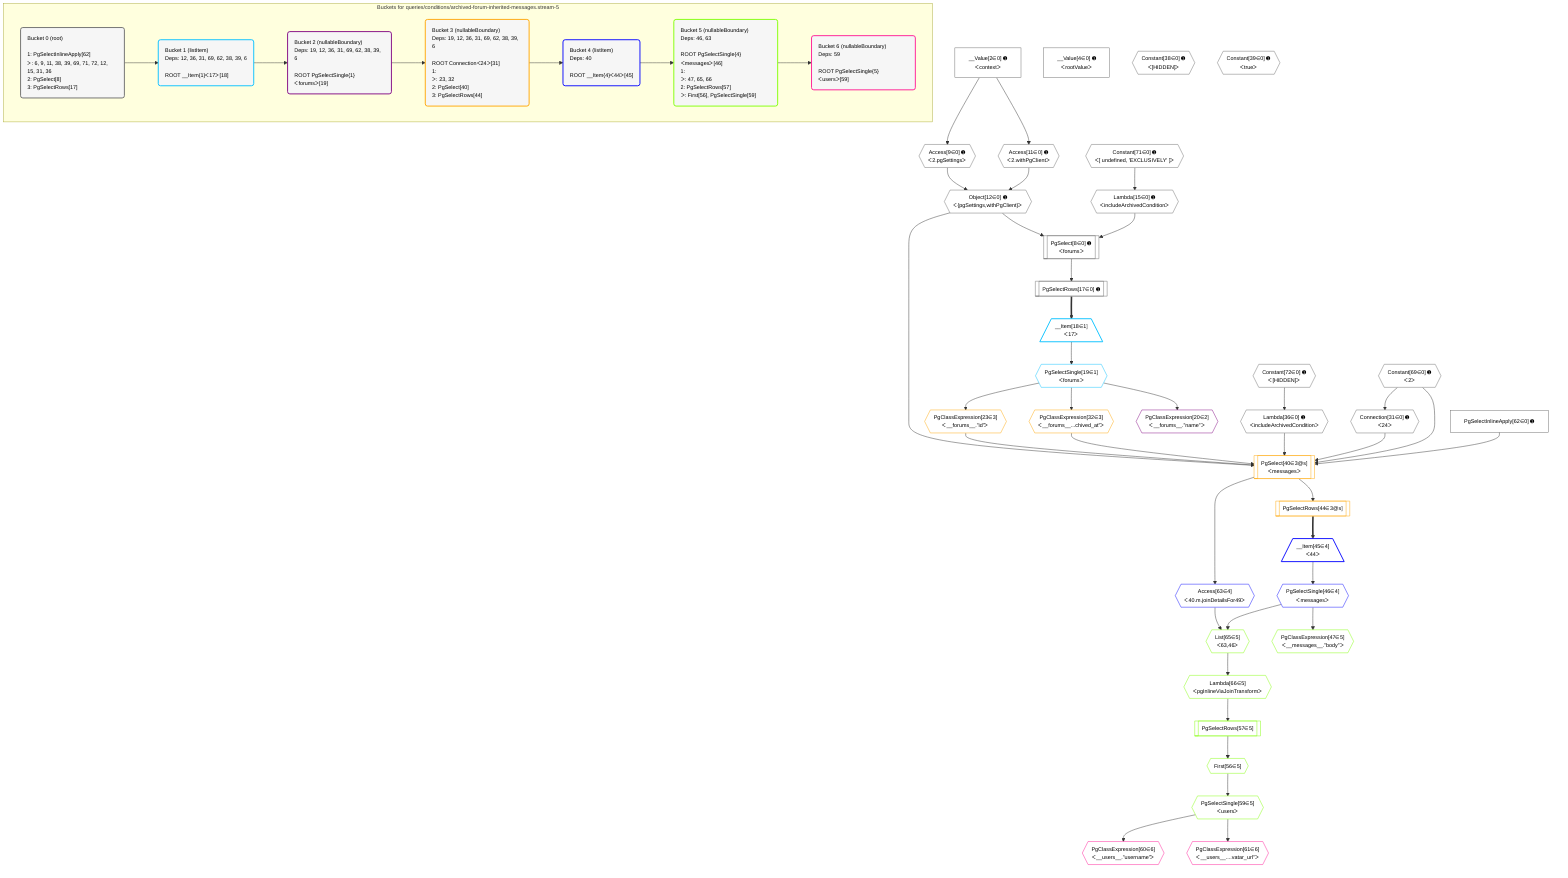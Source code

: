%%{init: {'themeVariables': { 'fontSize': '12px'}}}%%
graph TD
    classDef path fill:#eee,stroke:#000,color:#000
    classDef plan fill:#fff,stroke-width:1px,color:#000
    classDef itemplan fill:#fff,stroke-width:2px,color:#000
    classDef unbatchedplan fill:#dff,stroke-width:1px,color:#000
    classDef sideeffectplan fill:#fcc,stroke-width:2px,color:#000
    classDef bucket fill:#f6f6f6,color:#000,stroke-width:2px,text-align:left

    subgraph "Buckets for queries/conditions/archived-forum-inherited-messages.stream-5"
    Bucket0("Bucket 0 (root)<br /><br />1: PgSelectInlineApply[62]<br />ᐳ: 6, 9, 11, 38, 39, 69, 71, 72, 12, 15, 31, 36<br />2: PgSelect[8]<br />3: PgSelectRows[17]"):::bucket
    Bucket1("Bucket 1 (listItem)<br />Deps: 12, 36, 31, 69, 62, 38, 39, 6<br /><br />ROOT __Item{1}ᐸ17ᐳ[18]"):::bucket
    Bucket2("Bucket 2 (nullableBoundary)<br />Deps: 19, 12, 36, 31, 69, 62, 38, 39, 6<br /><br />ROOT PgSelectSingle{1}ᐸforumsᐳ[19]"):::bucket
    Bucket3("Bucket 3 (nullableBoundary)<br />Deps: 19, 12, 36, 31, 69, 62, 38, 39, 6<br /><br />ROOT Connectionᐸ24ᐳ[31]<br />1: <br />ᐳ: 23, 32<br />2: PgSelect[40]<br />3: PgSelectRows[44]"):::bucket
    Bucket4("Bucket 4 (listItem)<br />Deps: 40<br /><br />ROOT __Item{4}ᐸ44ᐳ[45]"):::bucket
    Bucket5("Bucket 5 (nullableBoundary)<br />Deps: 46, 63<br /><br />ROOT PgSelectSingle{4}ᐸmessagesᐳ[46]<br />1: <br />ᐳ: 47, 65, 66<br />2: PgSelectRows[57]<br />ᐳ: First[56], PgSelectSingle[59]"):::bucket
    Bucket6("Bucket 6 (nullableBoundary)<br />Deps: 59<br /><br />ROOT PgSelectSingle{5}ᐸusersᐳ[59]"):::bucket
    end
    Bucket0 --> Bucket1
    Bucket1 --> Bucket2
    Bucket2 --> Bucket3
    Bucket3 --> Bucket4
    Bucket4 --> Bucket5
    Bucket5 --> Bucket6

    %% plan dependencies
    PgSelect8[["PgSelect[8∈0] ➊<br />ᐸforumsᐳ"]]:::plan
    Object12{{"Object[12∈0] ➊<br />ᐸ{pgSettings,withPgClient}ᐳ"}}:::plan
    Lambda15{{"Lambda[15∈0] ➊<br />ᐸincludeArchivedConditionᐳ"}}:::plan
    Object12 & Lambda15 --> PgSelect8
    Access9{{"Access[9∈0] ➊<br />ᐸ2.pgSettingsᐳ"}}:::plan
    Access11{{"Access[11∈0] ➊<br />ᐸ2.withPgClientᐳ"}}:::plan
    Access9 & Access11 --> Object12
    __Value2["__Value[2∈0] ➊<br />ᐸcontextᐳ"]:::plan
    __Value2 --> Access9
    __Value2 --> Access11
    Constant71{{"Constant[71∈0] ➊<br />ᐸ[ undefined, 'EXCLUSIVELY' ]ᐳ"}}:::plan
    Constant71 --> Lambda15
    PgSelectRows17[["PgSelectRows[17∈0] ➊"]]:::plan
    PgSelect8 --> PgSelectRows17
    Connection31{{"Connection[31∈0] ➊<br />ᐸ24ᐳ"}}:::plan
    Constant69{{"Constant[69∈0] ➊<br />ᐸ2ᐳ"}}:::plan
    Constant69 --> Connection31
    Lambda36{{"Lambda[36∈0] ➊<br />ᐸincludeArchivedConditionᐳ"}}:::plan
    Constant72{{"Constant[72∈0] ➊<br />ᐸ[HIDDEN]ᐳ"}}:::plan
    Constant72 --> Lambda36
    __Value4["__Value[4∈0] ➊<br />ᐸrootValueᐳ"]:::plan
    Constant38{{"Constant[38∈0] ➊<br />ᐸ[HIDDEN]ᐳ"}}:::plan
    Constant39{{"Constant[39∈0] ➊<br />ᐸtrueᐳ"}}:::plan
    PgSelectInlineApply62["PgSelectInlineApply[62∈0] ➊"]:::plan
    __Item18[/"__Item[18∈1]<br />ᐸ17ᐳ"\]:::itemplan
    PgSelectRows17 ==> __Item18
    PgSelectSingle19{{"PgSelectSingle[19∈1]<br />ᐸforumsᐳ"}}:::plan
    __Item18 --> PgSelectSingle19
    PgClassExpression20{{"PgClassExpression[20∈2]<br />ᐸ__forums__.”name”ᐳ"}}:::plan
    PgSelectSingle19 --> PgClassExpression20
    PgSelect40[["PgSelect[40∈3@s]<br />ᐸmessagesᐳ"]]:::plan
    PgClassExpression23{{"PgClassExpression[23∈3]<br />ᐸ__forums__.”id”ᐳ"}}:::plan
    PgClassExpression32{{"PgClassExpression[32∈3]<br />ᐸ__forums__...chived_at”ᐳ"}}:::plan
    Object12 & PgClassExpression23 & PgClassExpression32 & Lambda36 & Connection31 & Constant69 & PgSelectInlineApply62 --> PgSelect40
    PgSelectSingle19 --> PgClassExpression23
    PgSelectSingle19 --> PgClassExpression32
    PgSelectRows44[["PgSelectRows[44∈3@s]"]]:::plan
    PgSelect40 --> PgSelectRows44
    __Item45[/"__Item[45∈4]<br />ᐸ44ᐳ"\]:::itemplan
    PgSelectRows44 ==> __Item45
    PgSelectSingle46{{"PgSelectSingle[46∈4]<br />ᐸmessagesᐳ"}}:::plan
    __Item45 --> PgSelectSingle46
    Access63{{"Access[63∈4]<br />ᐸ40.m.joinDetailsFor49ᐳ"}}:::plan
    PgSelect40 --> Access63
    List65{{"List[65∈5]<br />ᐸ63,46ᐳ"}}:::plan
    Access63 & PgSelectSingle46 --> List65
    PgClassExpression47{{"PgClassExpression[47∈5]<br />ᐸ__messages__.”body”ᐳ"}}:::plan
    PgSelectSingle46 --> PgClassExpression47
    First56{{"First[56∈5]"}}:::plan
    PgSelectRows57[["PgSelectRows[57∈5]"]]:::plan
    PgSelectRows57 --> First56
    Lambda66{{"Lambda[66∈5]<br />ᐸpgInlineViaJoinTransformᐳ"}}:::plan
    Lambda66 --> PgSelectRows57
    PgSelectSingle59{{"PgSelectSingle[59∈5]<br />ᐸusersᐳ"}}:::plan
    First56 --> PgSelectSingle59
    List65 --> Lambda66
    PgClassExpression60{{"PgClassExpression[60∈6]<br />ᐸ__users__.”username”ᐳ"}}:::plan
    PgSelectSingle59 --> PgClassExpression60
    PgClassExpression61{{"PgClassExpression[61∈6]<br />ᐸ__users__....vatar_url”ᐳ"}}:::plan
    PgSelectSingle59 --> PgClassExpression61

    %% define steps
    classDef bucket0 stroke:#696969
    class Bucket0,__Value2,__Value4,PgSelect8,Access9,Access11,Object12,Lambda15,PgSelectRows17,Connection31,Lambda36,Constant38,Constant39,PgSelectInlineApply62,Constant69,Constant71,Constant72 bucket0
    classDef bucket1 stroke:#00bfff
    class Bucket1,__Item18,PgSelectSingle19 bucket1
    classDef bucket2 stroke:#7f007f
    class Bucket2,PgClassExpression20 bucket2
    classDef bucket3 stroke:#ffa500
    class Bucket3,PgClassExpression23,PgClassExpression32,PgSelect40,PgSelectRows44 bucket3
    classDef bucket4 stroke:#0000ff
    class Bucket4,__Item45,PgSelectSingle46,Access63 bucket4
    classDef bucket5 stroke:#7fff00
    class Bucket5,PgClassExpression47,First56,PgSelectRows57,PgSelectSingle59,List65,Lambda66 bucket5
    classDef bucket6 stroke:#ff1493
    class Bucket6,PgClassExpression60,PgClassExpression61 bucket6